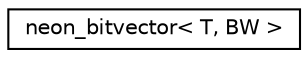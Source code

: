 digraph "Graphical Class Hierarchy"
{
 // LATEX_PDF_SIZE
  edge [fontname="Helvetica",fontsize="10",labelfontname="Helvetica",labelfontsize="10"];
  node [fontname="Helvetica",fontsize="10",shape=record];
  rankdir="LR";
  Node0 [label="neon_bitvector\< T, BW \>",height=0.2,width=0.4,color="black", fillcolor="white", style="filled",URL="$structarm__compute_1_1wrapper_1_1traits_1_1neon__bitvector.xhtml",tooltip="Create the appropriate SIMD vector given its type and size in terms of bits."];
}
